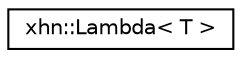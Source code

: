 digraph "Graphical Class Hierarchy"
{
  edge [fontname="Helvetica",fontsize="10",labelfontname="Helvetica",labelfontsize="10"];
  node [fontname="Helvetica",fontsize="10",shape=record];
  rankdir="LR";
  Node1 [label="xhn::Lambda\< T \>",height=0.2,width=0.4,color="black", fillcolor="white", style="filled",URL="$classxhn_1_1_lambda.html"];
}
